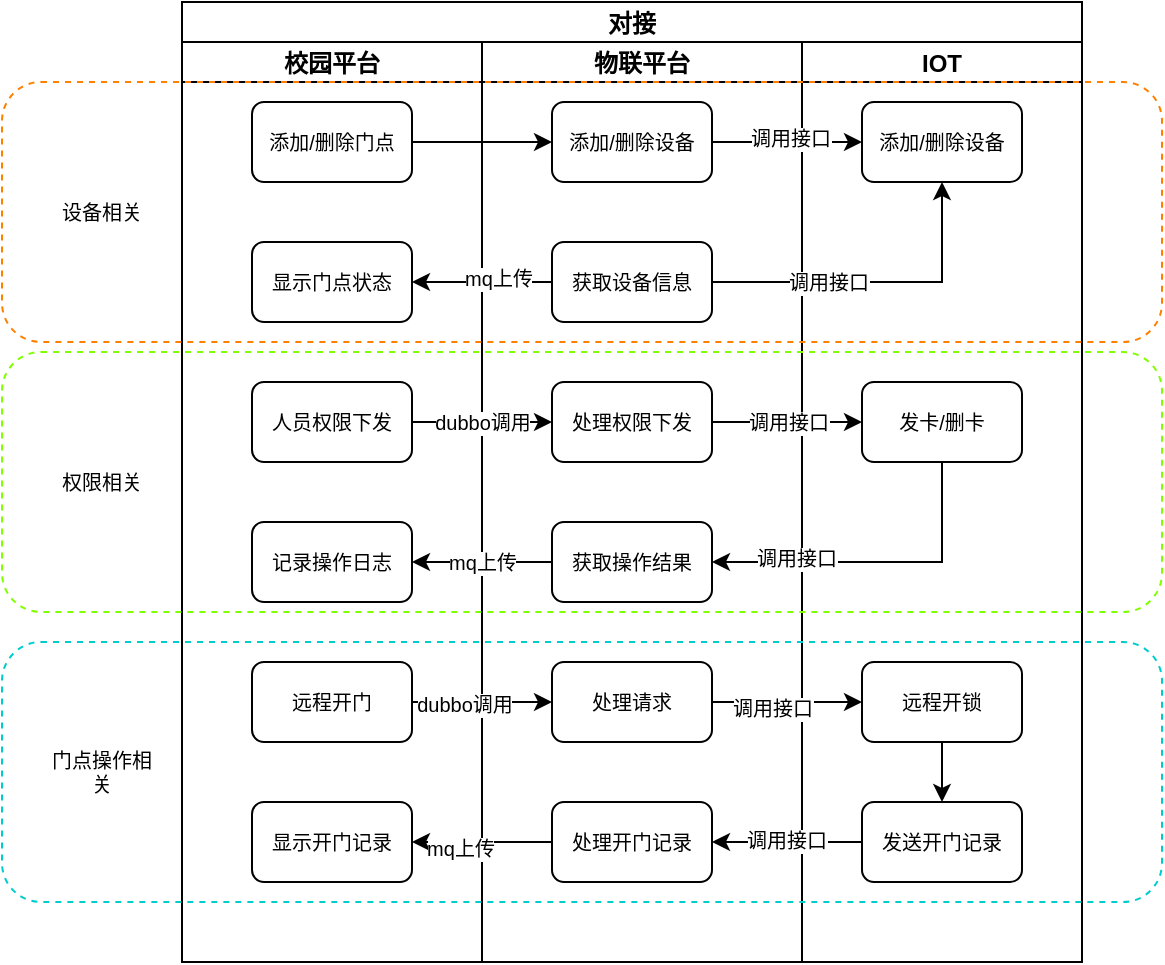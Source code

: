 <mxfile version="16.6.4" type="github"><diagram id="Wgt7MAFD5IZZLOoV18Yt" name="Page-1"><mxGraphModel dx="914" dy="551" grid="1" gridSize="10" guides="1" tooltips="1" connect="1" arrows="1" fold="1" page="1" pageScale="1" pageWidth="827" pageHeight="1169" math="0" shadow="0"><root><mxCell id="0"/><mxCell id="1" parent="0"/><mxCell id="qVb_nIM-iHo8m6FmIPxo-4" value="对接" style="swimlane;childLayout=stackLayout;resizeParent=1;resizeParentMax=0;startSize=20;" vertex="1" parent="1"><mxGeometry x="140" y="20" width="450" height="480" as="geometry"/></mxCell><mxCell id="qVb_nIM-iHo8m6FmIPxo-5" value="校园平台" style="swimlane;startSize=20;" vertex="1" parent="qVb_nIM-iHo8m6FmIPxo-4"><mxGeometry y="20" width="150" height="460" as="geometry"><mxRectangle y="20" width="30" height="460" as="alternateBounds"/></mxGeometry></mxCell><mxCell id="qVb_nIM-iHo8m6FmIPxo-22" value="添加/删除门点" style="rounded=1;whiteSpace=wrap;html=1;fontSize=10;" vertex="1" parent="qVb_nIM-iHo8m6FmIPxo-5"><mxGeometry x="35" y="30" width="80" height="40" as="geometry"/></mxCell><mxCell id="qVb_nIM-iHo8m6FmIPxo-24" value="显示门点状态" style="rounded=1;whiteSpace=wrap;html=1;fontSize=10;" vertex="1" parent="qVb_nIM-iHo8m6FmIPxo-5"><mxGeometry x="35" y="100" width="80" height="40" as="geometry"/></mxCell><mxCell id="qVb_nIM-iHo8m6FmIPxo-30" value="人员权限下发" style="rounded=1;whiteSpace=wrap;html=1;fontSize=10;" vertex="1" parent="qVb_nIM-iHo8m6FmIPxo-5"><mxGeometry x="35" y="170" width="80" height="40" as="geometry"/></mxCell><mxCell id="qVb_nIM-iHo8m6FmIPxo-42" value="记录操作日志" style="rounded=1;whiteSpace=wrap;html=1;fontSize=10;" vertex="1" parent="qVb_nIM-iHo8m6FmIPxo-5"><mxGeometry x="35" y="240" width="80" height="40" as="geometry"/></mxCell><mxCell id="qVb_nIM-iHo8m6FmIPxo-44" value="远程开门" style="rounded=1;whiteSpace=wrap;html=1;fontSize=10;" vertex="1" parent="qVb_nIM-iHo8m6FmIPxo-5"><mxGeometry x="35" y="310" width="80" height="40" as="geometry"/></mxCell><mxCell id="qVb_nIM-iHo8m6FmIPxo-81" value="显示开门记录" style="rounded=1;whiteSpace=wrap;html=1;fontSize=10;" vertex="1" parent="qVb_nIM-iHo8m6FmIPxo-5"><mxGeometry x="35" y="380" width="80" height="40" as="geometry"/></mxCell><mxCell id="qVb_nIM-iHo8m6FmIPxo-6" value="物联平台" style="swimlane;startSize=20;" vertex="1" parent="qVb_nIM-iHo8m6FmIPxo-4"><mxGeometry x="150" y="20" width="160" height="460" as="geometry"/></mxCell><mxCell id="qVb_nIM-iHo8m6FmIPxo-8" value="添加/删除设备" style="rounded=1;whiteSpace=wrap;html=1;fontSize=10;" vertex="1" parent="qVb_nIM-iHo8m6FmIPxo-6"><mxGeometry x="35" y="30" width="80" height="40" as="geometry"/></mxCell><mxCell id="qVb_nIM-iHo8m6FmIPxo-16" value="获取设备信息" style="rounded=1;whiteSpace=wrap;html=1;fontSize=10;" vertex="1" parent="qVb_nIM-iHo8m6FmIPxo-6"><mxGeometry x="35" y="100" width="80" height="40" as="geometry"/></mxCell><mxCell id="qVb_nIM-iHo8m6FmIPxo-32" value="处理权限下发" style="rounded=1;whiteSpace=wrap;html=1;fontSize=10;" vertex="1" parent="qVb_nIM-iHo8m6FmIPxo-6"><mxGeometry x="35" y="170" width="80" height="40" as="geometry"/></mxCell><mxCell id="qVb_nIM-iHo8m6FmIPxo-39" value="获取操作结果" style="rounded=1;whiteSpace=wrap;html=1;fontSize=10;" vertex="1" parent="qVb_nIM-iHo8m6FmIPxo-6"><mxGeometry x="35" y="240" width="80" height="40" as="geometry"/></mxCell><mxCell id="qVb_nIM-iHo8m6FmIPxo-72" value="处理请求" style="rounded=1;whiteSpace=wrap;html=1;fontSize=10;" vertex="1" parent="qVb_nIM-iHo8m6FmIPxo-6"><mxGeometry x="35" y="310" width="80" height="40" as="geometry"/></mxCell><mxCell id="qVb_nIM-iHo8m6FmIPxo-80" value="处理开门记录" style="rounded=1;whiteSpace=wrap;html=1;fontSize=10;" vertex="1" parent="qVb_nIM-iHo8m6FmIPxo-6"><mxGeometry x="35" y="380" width="80" height="40" as="geometry"/></mxCell><mxCell id="qVb_nIM-iHo8m6FmIPxo-7" value="IOT" style="swimlane;startSize=20;" vertex="1" parent="qVb_nIM-iHo8m6FmIPxo-4"><mxGeometry x="310" y="20" width="140" height="460" as="geometry"/></mxCell><mxCell id="qVb_nIM-iHo8m6FmIPxo-14" value="添加/删除设备" style="rounded=1;whiteSpace=wrap;html=1;fontSize=10;" vertex="1" parent="qVb_nIM-iHo8m6FmIPxo-7"><mxGeometry x="30" y="30" width="80" height="40" as="geometry"/></mxCell><mxCell id="qVb_nIM-iHo8m6FmIPxo-34" value="发卡/删卡" style="rounded=1;whiteSpace=wrap;html=1;fontSize=10;" vertex="1" parent="qVb_nIM-iHo8m6FmIPxo-7"><mxGeometry x="30" y="170" width="80" height="40" as="geometry"/></mxCell><mxCell id="qVb_nIM-iHo8m6FmIPxo-82" style="edgeStyle=orthogonalEdgeStyle;rounded=0;orthogonalLoop=1;jettySize=auto;html=1;exitX=0.5;exitY=1;exitDx=0;exitDy=0;entryX=0.5;entryY=0;entryDx=0;entryDy=0;fontSize=10;" edge="1" parent="qVb_nIM-iHo8m6FmIPxo-7" source="qVb_nIM-iHo8m6FmIPxo-73" target="qVb_nIM-iHo8m6FmIPxo-79"><mxGeometry relative="1" as="geometry"/></mxCell><mxCell id="qVb_nIM-iHo8m6FmIPxo-73" value="远程开锁" style="rounded=1;whiteSpace=wrap;html=1;fontSize=10;" vertex="1" parent="qVb_nIM-iHo8m6FmIPxo-7"><mxGeometry x="30" y="310" width="80" height="40" as="geometry"/></mxCell><mxCell id="qVb_nIM-iHo8m6FmIPxo-79" value="发送开门记录" style="rounded=1;whiteSpace=wrap;html=1;fontSize=10;" vertex="1" parent="qVb_nIM-iHo8m6FmIPxo-7"><mxGeometry x="30" y="380" width="80" height="40" as="geometry"/></mxCell><mxCell id="qVb_nIM-iHo8m6FmIPxo-15" style="edgeStyle=orthogonalEdgeStyle;rounded=0;orthogonalLoop=1;jettySize=auto;html=1;exitX=1;exitY=0.5;exitDx=0;exitDy=0;entryX=0;entryY=0.5;entryDx=0;entryDy=0;fontSize=10;" edge="1" parent="qVb_nIM-iHo8m6FmIPxo-4" source="qVb_nIM-iHo8m6FmIPxo-8" target="qVb_nIM-iHo8m6FmIPxo-14"><mxGeometry relative="1" as="geometry"/></mxCell><mxCell id="qVb_nIM-iHo8m6FmIPxo-18" value="调用接口" style="edgeLabel;html=1;align=center;verticalAlign=middle;resizable=0;points=[];fontSize=10;" vertex="1" connectable="0" parent="qVb_nIM-iHo8m6FmIPxo-15"><mxGeometry x="0.024" y="2" relative="1" as="geometry"><mxPoint as="offset"/></mxGeometry></mxCell><mxCell id="qVb_nIM-iHo8m6FmIPxo-20" style="edgeStyle=orthogonalEdgeStyle;rounded=0;orthogonalLoop=1;jettySize=auto;html=1;exitX=1;exitY=0.5;exitDx=0;exitDy=0;entryX=0.5;entryY=1;entryDx=0;entryDy=0;fontSize=10;" edge="1" parent="qVb_nIM-iHo8m6FmIPxo-4" source="qVb_nIM-iHo8m6FmIPxo-16" target="qVb_nIM-iHo8m6FmIPxo-14"><mxGeometry relative="1" as="geometry"/></mxCell><mxCell id="qVb_nIM-iHo8m6FmIPxo-21" value="调用接口" style="edgeLabel;html=1;align=center;verticalAlign=middle;resizable=0;points=[];fontSize=10;" vertex="1" connectable="0" parent="qVb_nIM-iHo8m6FmIPxo-20"><mxGeometry x="-0.301" relative="1" as="geometry"><mxPoint as="offset"/></mxGeometry></mxCell><mxCell id="qVb_nIM-iHo8m6FmIPxo-23" style="edgeStyle=orthogonalEdgeStyle;rounded=0;orthogonalLoop=1;jettySize=auto;html=1;exitX=1;exitY=0.5;exitDx=0;exitDy=0;entryX=0;entryY=0.5;entryDx=0;entryDy=0;fontSize=10;" edge="1" parent="qVb_nIM-iHo8m6FmIPxo-4" source="qVb_nIM-iHo8m6FmIPxo-22" target="qVb_nIM-iHo8m6FmIPxo-8"><mxGeometry relative="1" as="geometry"/></mxCell><mxCell id="qVb_nIM-iHo8m6FmIPxo-25" style="edgeStyle=orthogonalEdgeStyle;rounded=0;orthogonalLoop=1;jettySize=auto;html=1;exitX=0;exitY=0.5;exitDx=0;exitDy=0;entryX=1;entryY=0.5;entryDx=0;entryDy=0;fontSize=10;" edge="1" parent="qVb_nIM-iHo8m6FmIPxo-4" source="qVb_nIM-iHo8m6FmIPxo-16" target="qVb_nIM-iHo8m6FmIPxo-24"><mxGeometry relative="1" as="geometry"/></mxCell><mxCell id="qVb_nIM-iHo8m6FmIPxo-26" value="mq上传" style="edgeLabel;html=1;align=center;verticalAlign=middle;resizable=0;points=[];fontSize=10;" vertex="1" connectable="0" parent="qVb_nIM-iHo8m6FmIPxo-25"><mxGeometry x="-0.214" y="-2" relative="1" as="geometry"><mxPoint as="offset"/></mxGeometry></mxCell><mxCell id="qVb_nIM-iHo8m6FmIPxo-33" value="dubbo调用" style="edgeStyle=orthogonalEdgeStyle;rounded=0;orthogonalLoop=1;jettySize=auto;html=1;exitX=1;exitY=0.5;exitDx=0;exitDy=0;entryX=0;entryY=0.5;entryDx=0;entryDy=0;fontSize=10;" edge="1" parent="qVb_nIM-iHo8m6FmIPxo-4" source="qVb_nIM-iHo8m6FmIPxo-30" target="qVb_nIM-iHo8m6FmIPxo-32"><mxGeometry relative="1" as="geometry"/></mxCell><mxCell id="qVb_nIM-iHo8m6FmIPxo-35" value="调用接口" style="edgeStyle=orthogonalEdgeStyle;rounded=0;orthogonalLoop=1;jettySize=auto;html=1;exitX=1;exitY=0.5;exitDx=0;exitDy=0;entryX=0;entryY=0.5;entryDx=0;entryDy=0;fontSize=10;" edge="1" parent="qVb_nIM-iHo8m6FmIPxo-4" source="qVb_nIM-iHo8m6FmIPxo-32" target="qVb_nIM-iHo8m6FmIPxo-34"><mxGeometry relative="1" as="geometry"/></mxCell><mxCell id="qVb_nIM-iHo8m6FmIPxo-40" style="edgeStyle=orthogonalEdgeStyle;rounded=0;orthogonalLoop=1;jettySize=auto;html=1;exitX=0.5;exitY=1;exitDx=0;exitDy=0;entryX=1;entryY=0.5;entryDx=0;entryDy=0;fontSize=10;" edge="1" parent="qVb_nIM-iHo8m6FmIPxo-4" source="qVb_nIM-iHo8m6FmIPxo-34" target="qVb_nIM-iHo8m6FmIPxo-39"><mxGeometry relative="1" as="geometry"/></mxCell><mxCell id="qVb_nIM-iHo8m6FmIPxo-41" value="调用接口" style="edgeLabel;html=1;align=center;verticalAlign=middle;resizable=0;points=[];fontSize=10;" vertex="1" connectable="0" parent="qVb_nIM-iHo8m6FmIPxo-40"><mxGeometry x="0.49" y="-2" relative="1" as="geometry"><mxPoint as="offset"/></mxGeometry></mxCell><mxCell id="qVb_nIM-iHo8m6FmIPxo-43" value="mq上传" style="edgeStyle=orthogonalEdgeStyle;rounded=0;orthogonalLoop=1;jettySize=auto;html=1;exitX=0;exitY=0.5;exitDx=0;exitDy=0;entryX=1;entryY=0.5;entryDx=0;entryDy=0;fontSize=10;" edge="1" parent="qVb_nIM-iHo8m6FmIPxo-4" source="qVb_nIM-iHo8m6FmIPxo-39" target="qVb_nIM-iHo8m6FmIPxo-42"><mxGeometry relative="1" as="geometry"/></mxCell><mxCell id="qVb_nIM-iHo8m6FmIPxo-74" style="edgeStyle=orthogonalEdgeStyle;rounded=0;orthogonalLoop=1;jettySize=auto;html=1;exitX=1;exitY=0.5;exitDx=0;exitDy=0;fontSize=10;" edge="1" parent="qVb_nIM-iHo8m6FmIPxo-4" source="qVb_nIM-iHo8m6FmIPxo-44" target="qVb_nIM-iHo8m6FmIPxo-72"><mxGeometry relative="1" as="geometry"/></mxCell><mxCell id="qVb_nIM-iHo8m6FmIPxo-76" value="dubbo调用" style="edgeLabel;html=1;align=center;verticalAlign=middle;resizable=0;points=[];fontSize=10;" vertex="1" connectable="0" parent="qVb_nIM-iHo8m6FmIPxo-74"><mxGeometry x="-0.273" y="-1" relative="1" as="geometry"><mxPoint as="offset"/></mxGeometry></mxCell><mxCell id="qVb_nIM-iHo8m6FmIPxo-77" style="edgeStyle=orthogonalEdgeStyle;rounded=0;orthogonalLoop=1;jettySize=auto;html=1;exitX=1;exitY=0.5;exitDx=0;exitDy=0;entryX=0;entryY=0.5;entryDx=0;entryDy=0;fontSize=10;" edge="1" parent="qVb_nIM-iHo8m6FmIPxo-4" source="qVb_nIM-iHo8m6FmIPxo-72" target="qVb_nIM-iHo8m6FmIPxo-73"><mxGeometry relative="1" as="geometry"/></mxCell><mxCell id="qVb_nIM-iHo8m6FmIPxo-78" value="调用接口" style="edgeLabel;html=1;align=center;verticalAlign=middle;resizable=0;points=[];fontSize=10;" vertex="1" connectable="0" parent="qVb_nIM-iHo8m6FmIPxo-77"><mxGeometry x="-0.213" y="-3" relative="1" as="geometry"><mxPoint as="offset"/></mxGeometry></mxCell><mxCell id="qVb_nIM-iHo8m6FmIPxo-83" style="edgeStyle=orthogonalEdgeStyle;rounded=0;orthogonalLoop=1;jettySize=auto;html=1;exitX=0;exitY=0.5;exitDx=0;exitDy=0;entryX=1;entryY=0.5;entryDx=0;entryDy=0;fontSize=10;" edge="1" parent="qVb_nIM-iHo8m6FmIPxo-4" source="qVb_nIM-iHo8m6FmIPxo-79" target="qVb_nIM-iHo8m6FmIPxo-80"><mxGeometry relative="1" as="geometry"/></mxCell><mxCell id="qVb_nIM-iHo8m6FmIPxo-86" value="调用接口" style="edgeLabel;html=1;align=center;verticalAlign=middle;resizable=0;points=[];fontSize=10;" vertex="1" connectable="0" parent="qVb_nIM-iHo8m6FmIPxo-83"><mxGeometry x="0.015" y="-1" relative="1" as="geometry"><mxPoint as="offset"/></mxGeometry></mxCell><mxCell id="qVb_nIM-iHo8m6FmIPxo-87" style="edgeStyle=orthogonalEdgeStyle;rounded=0;orthogonalLoop=1;jettySize=auto;html=1;exitX=0;exitY=0.5;exitDx=0;exitDy=0;entryX=1;entryY=0.5;entryDx=0;entryDy=0;fontSize=10;" edge="1" parent="qVb_nIM-iHo8m6FmIPxo-4" source="qVb_nIM-iHo8m6FmIPxo-80" target="qVb_nIM-iHo8m6FmIPxo-81"><mxGeometry relative="1" as="geometry"/></mxCell><mxCell id="qVb_nIM-iHo8m6FmIPxo-88" value="mq上传" style="edgeLabel;html=1;align=center;verticalAlign=middle;resizable=0;points=[];fontSize=10;" vertex="1" connectable="0" parent="qVb_nIM-iHo8m6FmIPxo-87"><mxGeometry x="0.315" y="3" relative="1" as="geometry"><mxPoint as="offset"/></mxGeometry></mxCell><mxCell id="qVb_nIM-iHo8m6FmIPxo-89" value="" style="rounded=1;whiteSpace=wrap;html=1;fontSize=10;fillColor=none;dashed=1;strokeColor=#FF8000;" vertex="1" parent="1"><mxGeometry x="50" y="60" width="580" height="130" as="geometry"/></mxCell><mxCell id="qVb_nIM-iHo8m6FmIPxo-90" value="设备相关" style="text;html=1;strokeColor=none;fillColor=none;align=center;verticalAlign=middle;whiteSpace=wrap;rounded=0;dashed=1;fontSize=10;" vertex="1" parent="1"><mxGeometry x="70" y="110" width="60" height="30" as="geometry"/></mxCell><mxCell id="qVb_nIM-iHo8m6FmIPxo-91" value="" style="rounded=1;whiteSpace=wrap;html=1;fontSize=10;fillColor=none;dashed=1;strokeColor=#80FF00;" vertex="1" parent="1"><mxGeometry x="50" y="195" width="580" height="130" as="geometry"/></mxCell><mxCell id="qVb_nIM-iHo8m6FmIPxo-92" value="权限相关" style="text;html=1;strokeColor=none;fillColor=none;align=center;verticalAlign=middle;whiteSpace=wrap;rounded=0;dashed=1;fontSize=10;" vertex="1" parent="1"><mxGeometry x="70" y="245" width="60" height="30" as="geometry"/></mxCell><mxCell id="qVb_nIM-iHo8m6FmIPxo-93" value="" style="rounded=1;whiteSpace=wrap;html=1;fontSize=10;fillColor=none;dashed=1;strokeColor=#00CCCC;" vertex="1" parent="1"><mxGeometry x="50" y="340" width="580" height="130" as="geometry"/></mxCell><mxCell id="qVb_nIM-iHo8m6FmIPxo-94" value="门点操作相关" style="text;html=1;strokeColor=none;fillColor=none;align=center;verticalAlign=middle;whiteSpace=wrap;rounded=0;dashed=1;fontSize=10;" vertex="1" parent="1"><mxGeometry x="70" y="390" width="60" height="30" as="geometry"/></mxCell></root></mxGraphModel></diagram></mxfile>